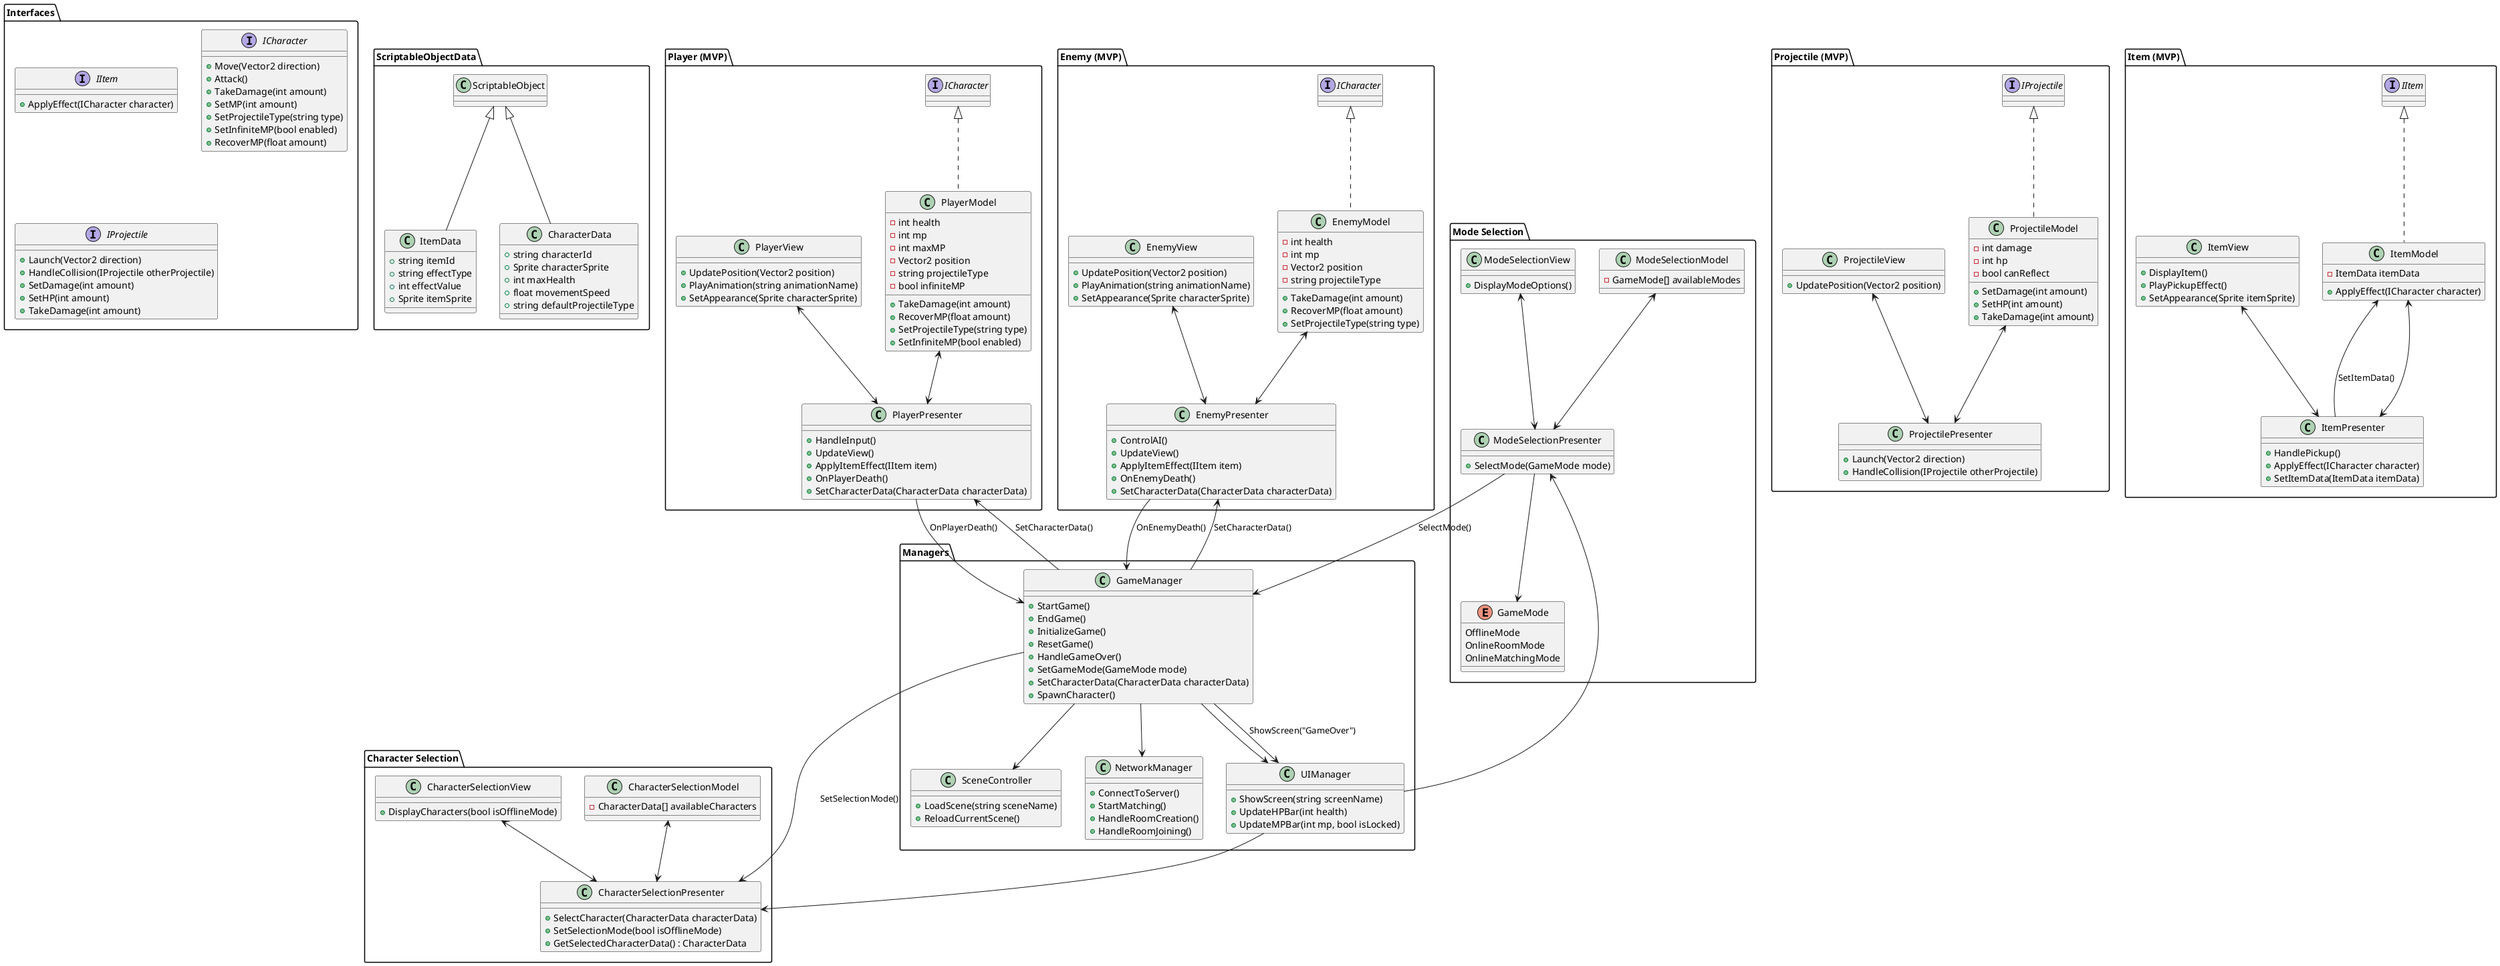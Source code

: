 ﻿@startuml

' Enum とインターフェース定義
package "Interfaces" {
    interface IItem {
        +ApplyEffect(ICharacter character)
    }

    interface ICharacter {
        +Move(Vector2 direction)
        +Attack()
        +TakeDamage(int amount)
        +SetMP(int amount)
        +SetProjectileType(string type)
        +SetInfiniteMP(bool enabled)
        +RecoverMP(float amount)
    }

    interface IProjectile {
        +Launch(Vector2 direction)
        +HandleCollision(IProjectile otherProjectile)
        +SetDamage(int amount)
        +SetHP(int amount)
        +TakeDamage(int amount)
    }
}

' ScriptableObject データ
package "ScriptableObjectData" {
    class ScriptableObject
    
    class CharacterData {
        +string characterId
        +Sprite characterSprite
        +int maxHealth
        +float movementSpeed
        +string defaultProjectileType
    }

    class ItemData {
        +string itemId
        +string effectType
        +int effectValue
        +Sprite itemSprite
    }
    
    ScriptableObject <|-- CharacterData
    ScriptableObject <|-- ItemData
}

' マネージャークラス
package "Managers" {
    class GameManager {
        +StartGame()
        +EndGame()
        +InitializeGame()
        +ResetGame()
        +HandleGameOver()
        +SetGameMode(GameMode mode)
        +SetCharacterData(CharacterData characterData)
        +SpawnCharacter()
    }

    class UIManager {
        +ShowScreen(string screenName)
        +UpdateHPBar(int health)
        +UpdateMPBar(int mp, bool isLocked)
    }

    class SceneController {
        +LoadScene(string sceneName)
        +ReloadCurrentScene()
    }

    class NetworkManager {
        +ConnectToServer()
        +StartMatching()
        +HandleRoomCreation()
        +HandleRoomJoining()
    }
}

' プレイヤー (MVP構造) 
package "Player (MVP)" {
    class PlayerModel implements ICharacter {
        -int health
        -int mp
        -int maxMP
        -Vector2 position
        -string projectileType
        -bool infiniteMP
        +TakeDamage(int amount)
        +RecoverMP(float amount)
        +SetProjectileType(string type)
        +SetInfiniteMP(bool enabled)
    }

    class PlayerView {
        +UpdatePosition(Vector2 position)
        +PlayAnimation(string animationName)
        +SetAppearance(Sprite characterSprite)
    }

    class PlayerPresenter {
        +HandleInput()
        +UpdateView()
        +ApplyItemEffect(IItem item)
        +OnPlayerDeath()
        +SetCharacterData(CharacterData characterData)
    }
}

' 敵 (MVP構造) 
package "Enemy (MVP)" {
    class EnemyModel implements ICharacter {
        -int health
        -int mp
        -Vector2 position
        -string projectileType
        +TakeDamage(int amount)
        +RecoverMP(float amount)
        +SetProjectileType(string type)
    }

    class EnemyView {
        +UpdatePosition(Vector2 position)
        +PlayAnimation(string animationName)
        +SetAppearance(Sprite characterSprite)
    }

    class EnemyPresenter {
        +ControlAI()
        +UpdateView()
        +ApplyItemEffect(IItem item)
        +OnEnemyDeath()
        +SetCharacterData(CharacterData characterData)
    }
}

' 弾丸 (MVP構造) 
package "Projectile (MVP)" {
    class ProjectileModel implements IProjectile {
        -int damage
        -int hp
        -bool canReflect
        +SetDamage(int amount)
        +SetHP(int amount)
        +TakeDamage(int amount)
    }

    class ProjectileView {
        +UpdatePosition(Vector2 position)
    }

    class ProjectilePresenter {
        +Launch(Vector2 direction)
        +HandleCollision(IProjectile otherProjectile)
    }
}

' アイテム (MVP構造) 
package "Item (MVP)" {
    class ItemModel implements IItem {
        -ItemData itemData
        +ApplyEffect(ICharacter character)
    }

    class ItemView {
        +DisplayItem()
        +PlayPickupEffect()
        +SetAppearance(Sprite itemSprite)
    }

    class ItemPresenter {
        +HandlePickup()
        +ApplyEffect(ICharacter character)
        +SetItemData(ItemData itemData)
    }
}

' キャラクター選択
package "Character Selection" {
    class CharacterSelectionModel {
        -CharacterData[] availableCharacters
    }

    class CharacterSelectionView {
        +DisplayCharacters(bool isOfflineMode)
    }

    class CharacterSelectionPresenter {
        +SelectCharacter(CharacterData characterData)
        +SetSelectionMode(bool isOfflineMode)
        +GetSelectedCharacterData() : CharacterData
    }
}

' モード選択
package "Mode Selection" {
    class ModeSelectionModel {
        -GameMode[] availableModes
    }

    class ModeSelectionView {
        +DisplayModeOptions()
    }

    class ModeSelectionPresenter {
        +SelectMode(GameMode mode)
    }

    enum GameMode {
        OfflineMode
        OnlineRoomMode
        OnlineMatchingMode
    }
}

' 関連性と依存関係
GameManager --> UIManager
GameManager --> NetworkManager
GameManager --> SceneController

PlayerModel <--> PlayerPresenter
PlayerView <--> PlayerPresenter

EnemyModel <--> EnemyPresenter
EnemyView <--> EnemyPresenter

ProjectileModel <--> ProjectilePresenter
ProjectileView <--> ProjectilePresenter

ItemModel <--> ItemPresenter
ItemView <--> ItemPresenter

CharacterSelectionModel <--> CharacterSelectionPresenter
CharacterSelectionView <--> CharacterSelectionPresenter

ModeSelectionModel <--> ModeSelectionPresenter
ModeSelectionPresenter --> GameMode
ModeSelectionView <--> ModeSelectionPresenter

UIManager --> ModeSelectionPresenter
UIManager --> CharacterSelectionPresenter

PlayerPresenter --> GameManager : OnPlayerDeath()
EnemyPresenter --> GameManager : OnEnemyDeath()
GameManager --> UIManager : ShowScreen("GameOver")

ModeSelectionPresenter --> GameManager : SelectMode()
GameManager --> CharacterSelectionPresenter : SetSelectionMode()
GameManager --> PlayerPresenter : SetCharacterData()
GameManager --> EnemyPresenter : SetCharacterData()
ItemPresenter --> ItemModel : SetItemData()

@enduml
